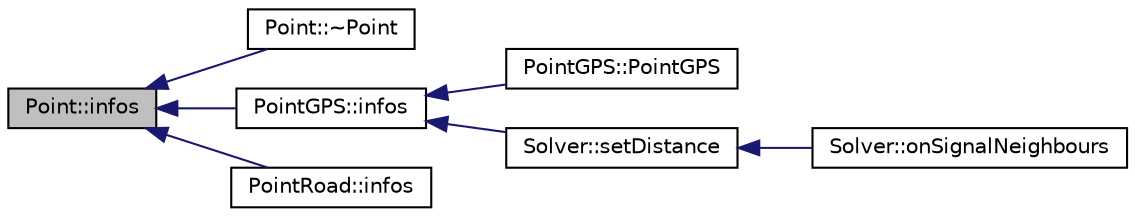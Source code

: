 digraph "Point::infos"
{
 // INTERACTIVE_SVG=YES
  bgcolor="transparent";
  edge [fontname="Helvetica",fontsize="10",labelfontname="Helvetica",labelfontsize="10"];
  node [fontname="Helvetica",fontsize="10",shape=record];
  rankdir="LR";
  Node1 [label="Point::infos",height=0.2,width=0.4,color="black", fillcolor="grey75", style="filled", fontcolor="black"];
  Node1 -> Node2 [dir="back",color="midnightblue",fontsize="10",style="solid",fontname="Helvetica"];
  Node2 [label="Point::~Point",height=0.2,width=0.4,color="black",URL="$class_point.html#a364091762d6aa1aa5983d36fd7d8b6d5",tooltip="Point Class&#39;s Destructor. "];
  Node1 -> Node3 [dir="back",color="midnightblue",fontsize="10",style="solid",fontname="Helvetica"];
  Node3 [label="PointGPS::infos",height=0.2,width=0.4,color="black",URL="$class_point_g_p_s.html#a9a622f6883b721ee5f04f092a76ece64"];
  Node3 -> Node4 [dir="back",color="midnightblue",fontsize="10",style="solid",fontname="Helvetica"];
  Node4 [label="PointGPS::PointGPS",height=0.2,width=0.4,color="black",URL="$class_point_g_p_s.html#ac547767bd05e353a545ceb4f4ac7d3c3",tooltip="PointGPS constructor Create a new Point GPS. "];
  Node3 -> Node5 [dir="back",color="midnightblue",fontsize="10",style="solid",fontname="Helvetica"];
  Node5 [label="Solver::setDistance",height=0.2,width=0.4,color="black",URL="$class_solver.html#ac93808d9f79208e9917830d0ff0a5dfd",tooltip="setDistance Calculate distance between GPS point et Road "];
  Node5 -> Node6 [dir="back",color="midnightblue",fontsize="10",style="solid",fontname="Helvetica"];
  Node6 [label="Solver::onSignalNeighbours",height=0.2,width=0.4,color="black",URL="$class_solver.html#a2abdc34ec29d4301a7219375f6e5ec84"];
  Node1 -> Node7 [dir="back",color="midnightblue",fontsize="10",style="solid",fontname="Helvetica"];
  Node7 [label="PointRoad::infos",height=0.2,width=0.4,color="black",URL="$class_point_road.html#a10e2495cf2c6b435e23e8da80e7276e6"];
}
